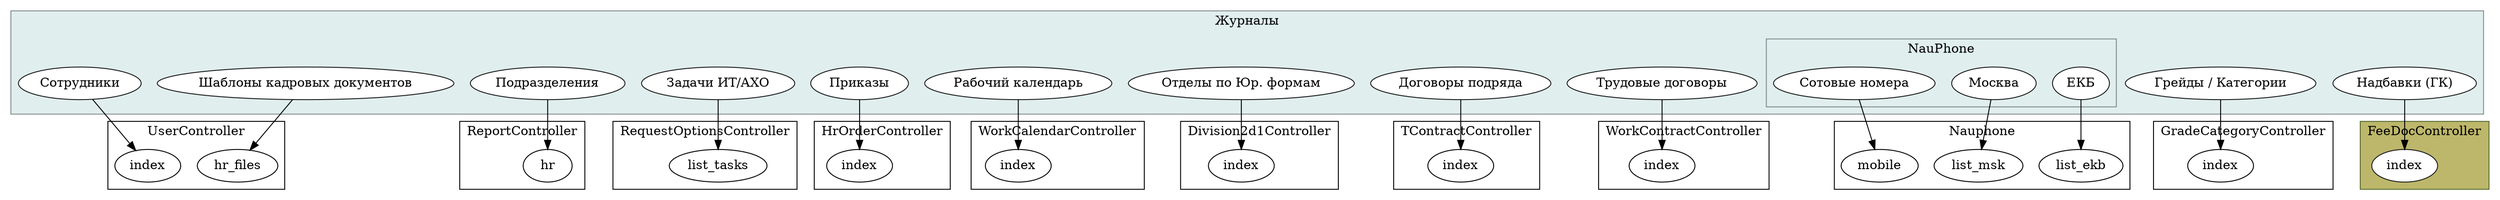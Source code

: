 digraph {
  subgraph cluster_0 {
    label="Журналы";

    style=filled;
    fillcolor=azure2;
    color=azure4;
    node [style=filled,color=gray10, fillcolor=white];

    "Сотрудники";
    "Подразделения";
    "Задачи ИТ/АХО";
    "Приказы";
    "Рабочий календарь";
    "Отделы по Юр. формам";
    "Договоры подряда";
    "Трудовые договоры";

    subgraph cluster_1 {
      label="NauPhone";

      color=azure4;
      node [style=filled];

      "ЕКБ";
      "Москва";
      "Сотовые номера";
    }

    "Грейды / Категории";
    "Шаблоны кадровых документов";
    "Надбавки (ГК)";
  }

  subgraph cluster_2 {
    label="UserController";

    "Сотрудники" -> {"UserController#index" [label=index]};
    "Шаблоны кадровых документов" -> {"UserController#hr_files" [label=hr_files]};
  }

  subgraph cluster_3 {
      label="ReportController";
      Подразделения -> hr;
  }

  subgraph cluster_4 {
      label="RequestOptionsController";
      "Задачи ИТ/АХО" -> list_tasks;
  }

  subgraph cluster_5 {
      label="HrOrderController";
      "Приказы" -> {"HrOrderController#index" [label=index]};
  }

  subgraph cluster_6 {
      label="WorkCalendarController";
      "Рабочий календарь" -> {"WorkCalendarController#index" [label=index]};
  }

  subgraph cluster_7 {
        label="Division2d1Controller";
        "Отделы по Юр. формам" -> {"Division2d1Controller#index" [label=index]};
    }

  subgraph cluster_8 {
      label="TContractController";
      "Договоры подряда" -> {"TContractController#index" [label=index]};
  }

  subgraph cluster_9 {
      label="WorkContractController";
      "Трудовые договоры" -> {"WorkContractController#index" [label=index]};
  }

  subgraph cluster_10 {
      label="Nauphone";

      "ЕКБ" -> {"Nauphone#list_ekb" [label=list_ekb]};
      "Москва" -> {"Nauphone#list_msk" [label=list_msk]};
      "Сотовые номера" -> {"Nauphone#mobile" [label=mobile]};
  }

  subgraph cluster_11 {
      label="GradeCategoryController";
      "Грейды / Категории" -> {"GradeCategoryController#index" [label=index]};
  }

    subgraph cluster_12 {
        label="FeeDocController";

        style=filled;
        fillcolor=darkkhaki;
        color=darkolivegreen;
        node [style=filled,color=gray10, fillcolor=white];


        "Надбавки (ГК)" -> {"FeeDocController#index" [label=index]};
    }

}